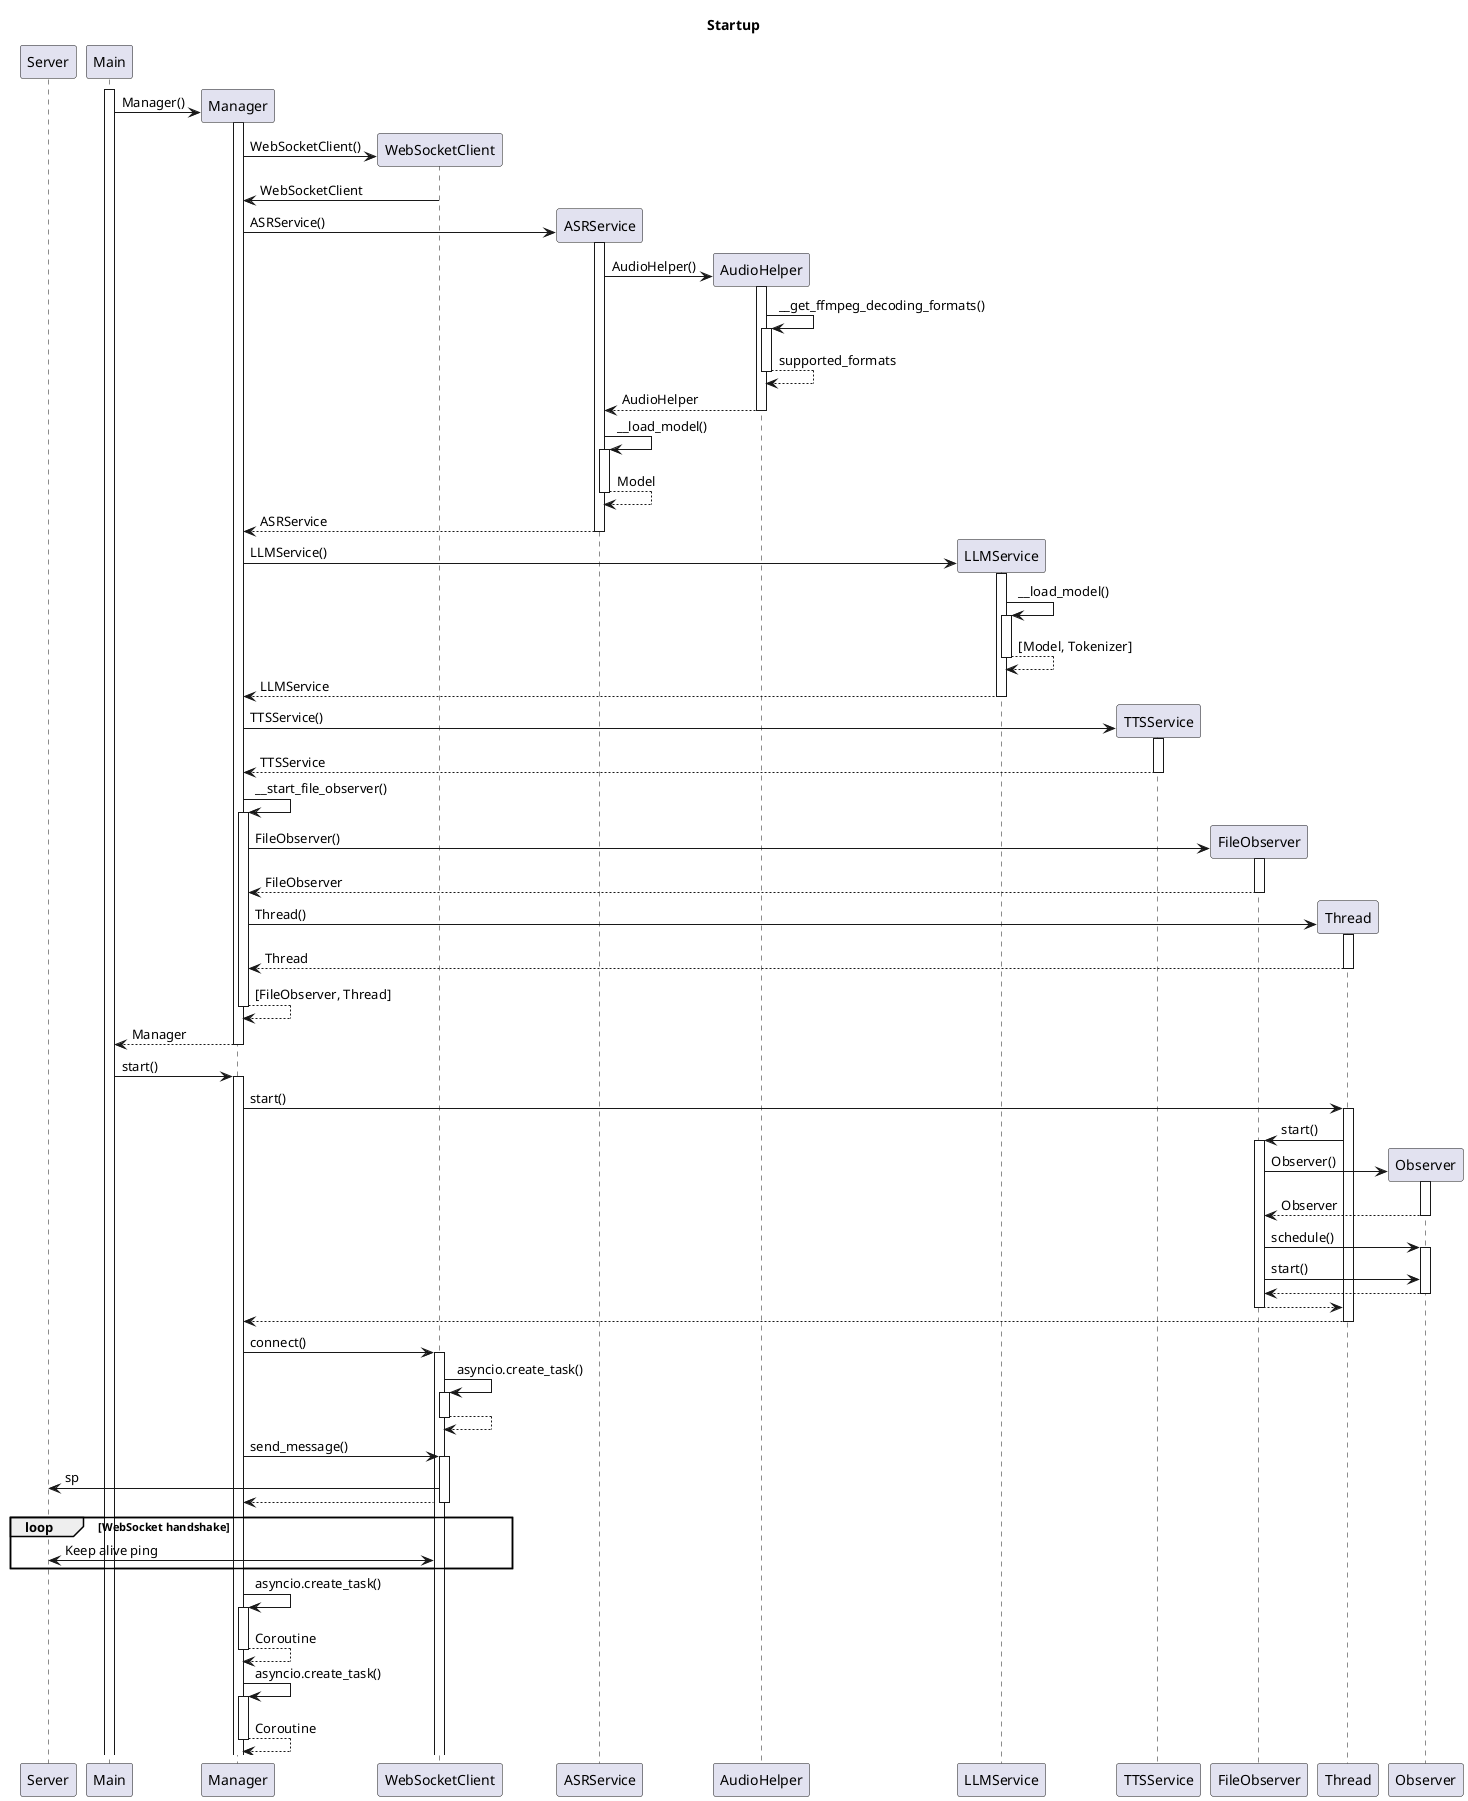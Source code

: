 @startuml
title Startup

participant Server
participant Main
participant Manager
participant WebSocketClient
participant ASRService
participant AudioHelper
participant LLMService
participant TTSService
participant FileObserver
participant Thread

create Manager
activate Main
Main-> Manager : Manager()

create WebSocketClient
activate Manager
Manager -> WebSocketClient : WebSocketClient()
WebSocketClient -> Manager : WebSocketClient

create ASRService
Manager -> ASRService : ASRService()
activate ASRService
create AudioHelper
ASRService -> AudioHelper : AudioHelper()
activate AudioHelper
AudioHelper -> AudioHelper : __get_ffmpeg_decoding_formats()
activate AudioHelper
return supported_formats
return AudioHelper
ASRService -> ASRService : __load_model()
activate ASRService
return Model
return ASRService

create LLMService
Manager -> LLMService : LLMService()
activate LLMService
LLMService -> LLMService : __load_model()
activate LLMService
return [Model, Tokenizer]
return LLMService


create TTSService
Manager -> TTSService : TTSService()
activate TTSService
return TTSService


Manager -> Manager : __start_file_observer()
activate Manager
create FileObserver
Manager -> FileObserver : FileObserver()
activate FileObserver
return FileObserver
create Thread
Manager -> Thread : Thread()
activate Thread
return Thread
return [FileObserver, Thread]
return Manager


Main -> Manager : start()
activate Manager
Manager -> Thread : start()
activate Thread
Thread -> FileObserver : start()
activate FileObserver
create Observer
FileObserver -> Observer : Observer()
activate Observer
return Observer
FileObserver -> Observer : schedule()
activate Observer
FileObserver -> Observer : start()
return
return
return

Manager -> WebSocketClient : connect()
activate WebSocketClient
WebSocketClient -> WebSocketClient : asyncio.create_task()
activate WebSocketClient
return
Manager -> WebSocketClient : send_message()
activate WebSocketClient
WebSocketClient -> Server : sp
return
loop WebSocket handshake
    WebSocketClient <-> Server : Keep alive ping
end

Manager -> Manager : asyncio.create_task()
activate Manager
return Coroutine
Manager -> Manager : asyncio.create_task()
activate Manager
return Coroutine

@enduml
